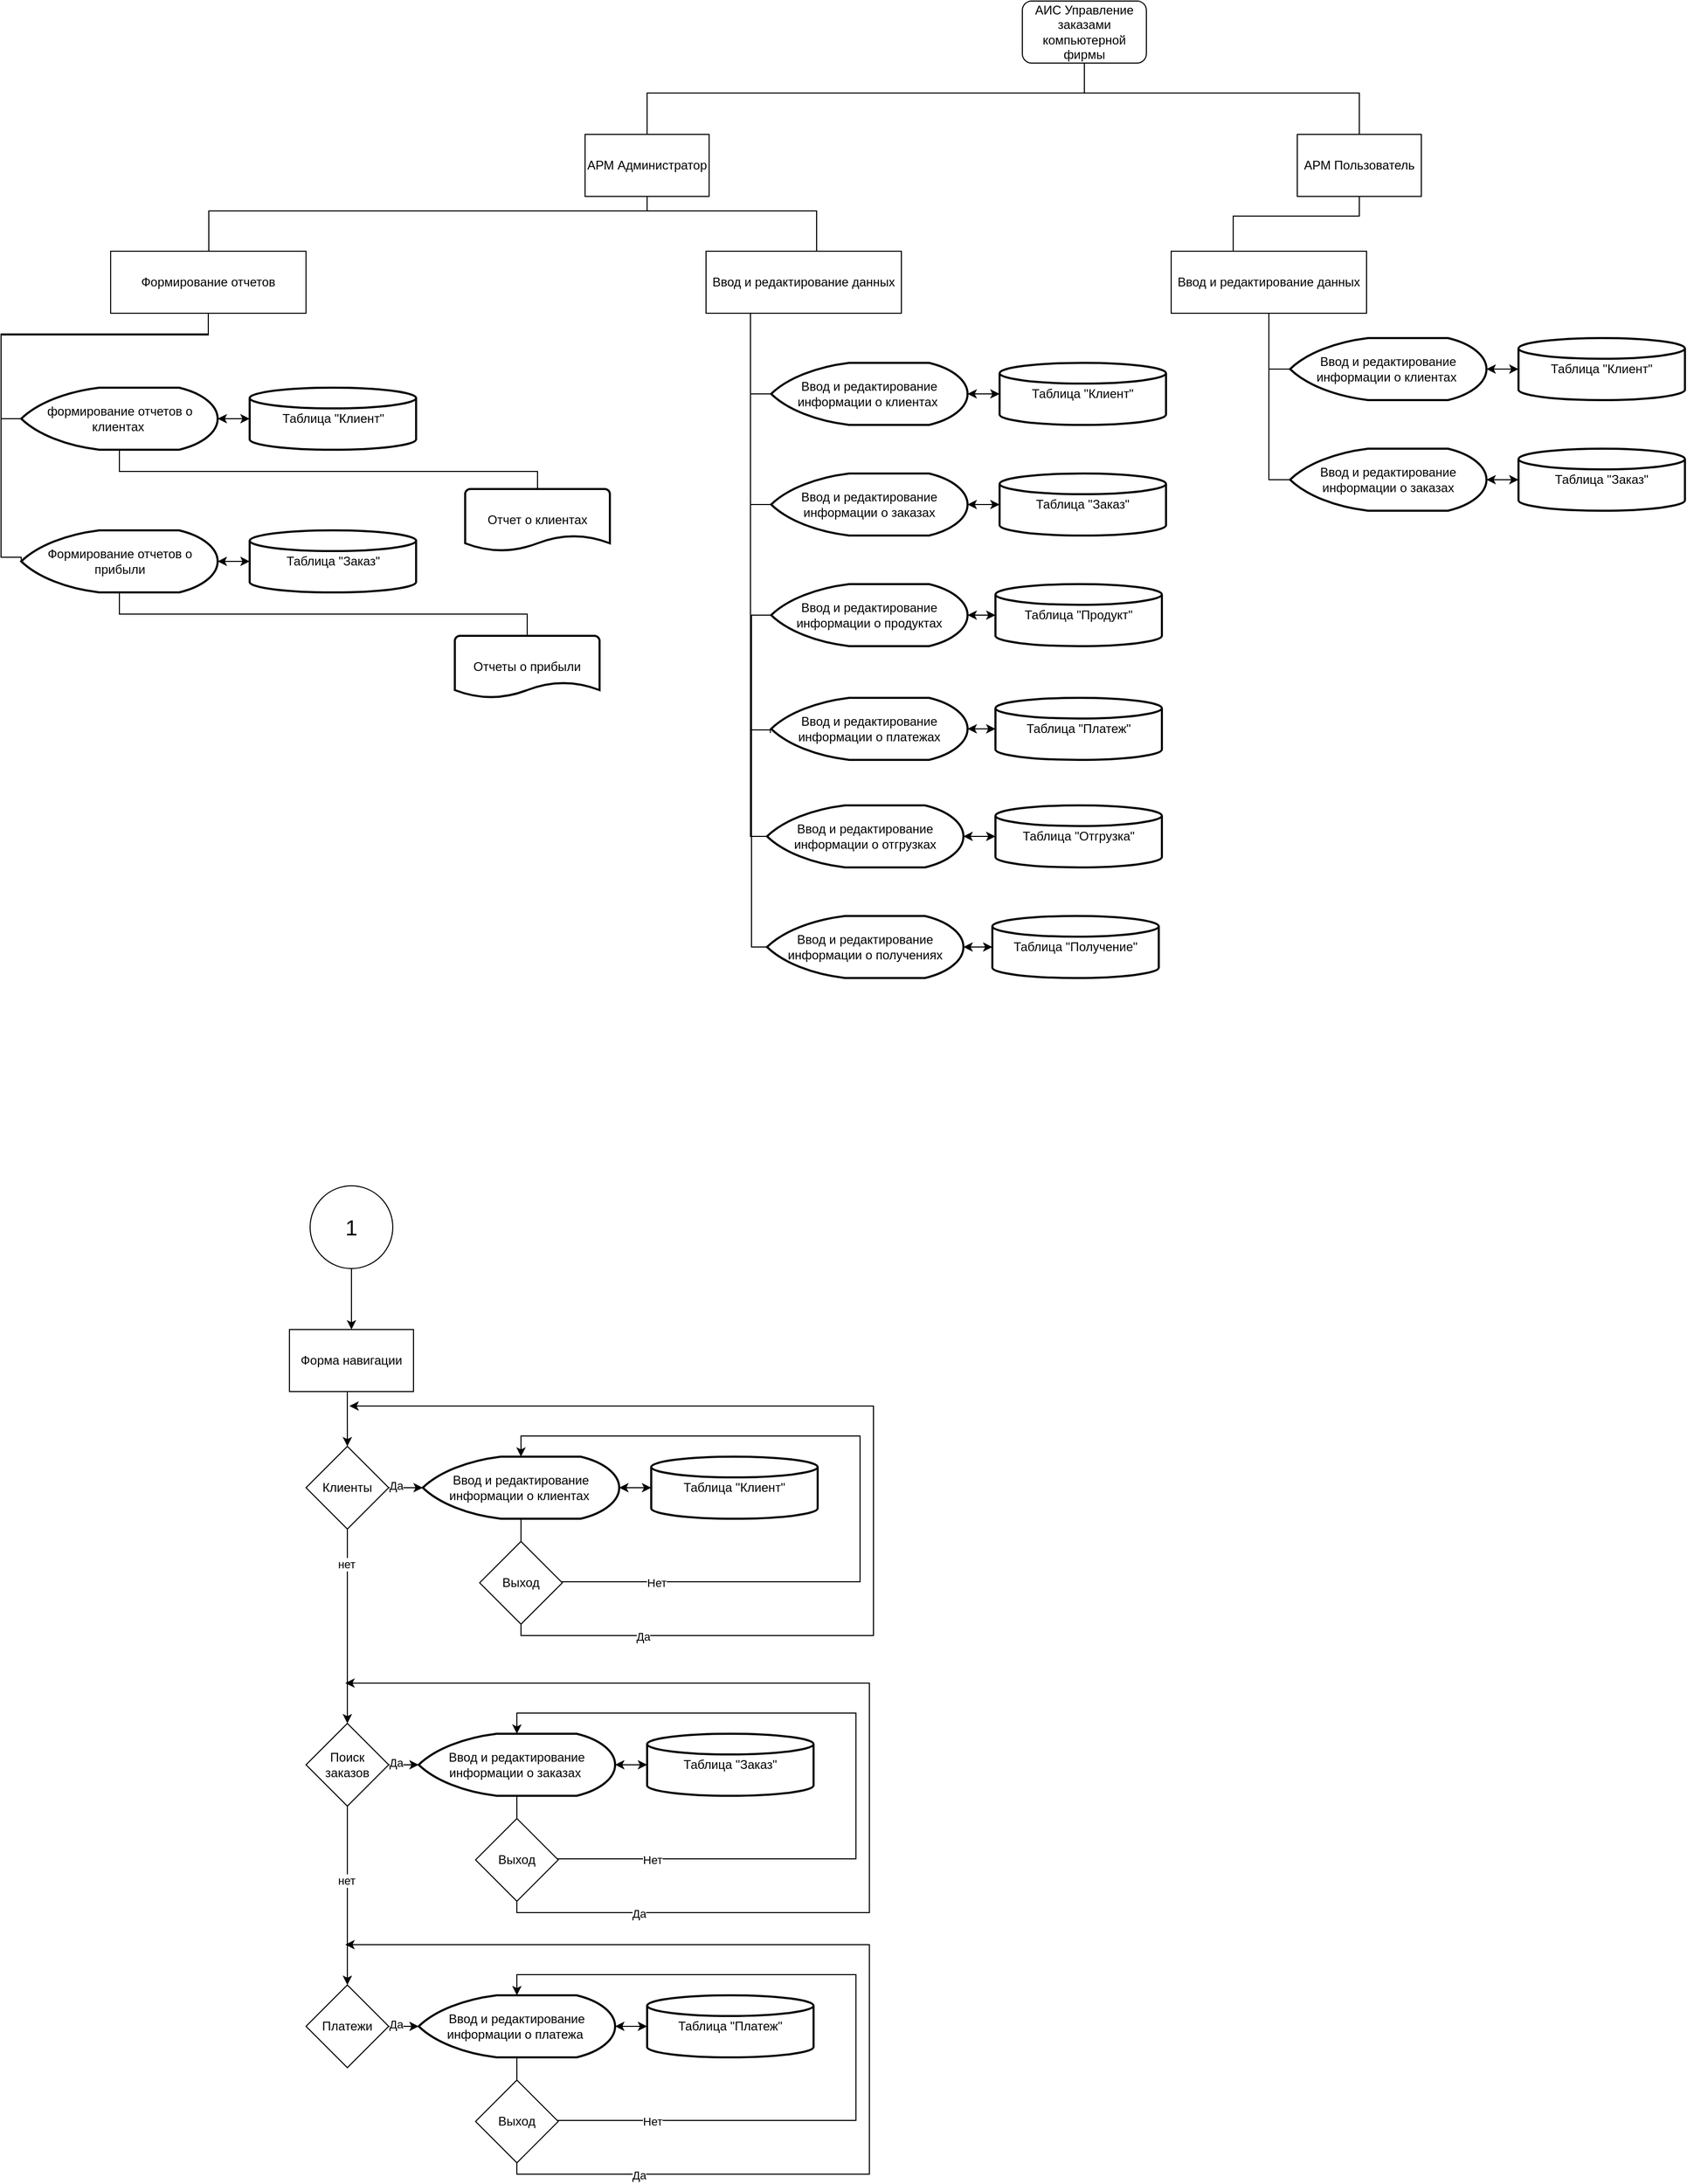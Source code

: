 <mxfile version="25.0.3">
  <diagram name="Страница — 1" id="2VV7nRrbU5BumtGfYEZi">
    <mxGraphModel dx="1402" dy="797" grid="0" gridSize="10" guides="1" tooltips="1" connect="1" arrows="1" fold="1" page="1" pageScale="1" pageWidth="3300" pageHeight="4681" math="0" shadow="0">
      <root>
        <mxCell id="0" />
        <mxCell id="1" parent="0" />
        <mxCell id="4lmNg3glU48gcTnBWeAq-5" style="edgeStyle=orthogonalEdgeStyle;rounded=0;orthogonalLoop=1;jettySize=auto;html=1;endArrow=none;endFill=0;" edge="1" parent="1" source="4lmNg3glU48gcTnBWeAq-1" target="4lmNg3glU48gcTnBWeAq-2">
          <mxGeometry relative="1" as="geometry">
            <Array as="points">
              <mxPoint x="1373" y="278" />
              <mxPoint x="950" y="278" />
            </Array>
          </mxGeometry>
        </mxCell>
        <mxCell id="4lmNg3glU48gcTnBWeAq-6" style="edgeStyle=orthogonalEdgeStyle;rounded=0;orthogonalLoop=1;jettySize=auto;html=1;endArrow=none;endFill=0;" edge="1" parent="1" source="4lmNg3glU48gcTnBWeAq-1" target="4lmNg3glU48gcTnBWeAq-3">
          <mxGeometry relative="1" as="geometry">
            <Array as="points">
              <mxPoint x="1373" y="278" />
              <mxPoint x="1639" y="278" />
            </Array>
          </mxGeometry>
        </mxCell>
        <mxCell id="4lmNg3glU48gcTnBWeAq-1" value="АИС Управление заказами компьютерной фирмы" style="rounded=1;whiteSpace=wrap;html=1;" vertex="1" parent="1">
          <mxGeometry x="1313" y="189" width="120" height="60" as="geometry" />
        </mxCell>
        <mxCell id="4lmNg3glU48gcTnBWeAq-13" style="edgeStyle=orthogonalEdgeStyle;rounded=0;orthogonalLoop=1;jettySize=auto;html=1;endArrow=none;endFill=0;" edge="1" parent="1" source="4lmNg3glU48gcTnBWeAq-2" target="4lmNg3glU48gcTnBWeAq-4">
          <mxGeometry relative="1" as="geometry">
            <Array as="points">
              <mxPoint x="950" y="392" />
              <mxPoint x="1114" y="392" />
            </Array>
          </mxGeometry>
        </mxCell>
        <mxCell id="4lmNg3glU48gcTnBWeAq-51" style="edgeStyle=orthogonalEdgeStyle;rounded=0;orthogonalLoop=1;jettySize=auto;html=1;endArrow=none;endFill=0;" edge="1" parent="1" source="4lmNg3glU48gcTnBWeAq-2" target="4lmNg3glU48gcTnBWeAq-20">
          <mxGeometry relative="1" as="geometry">
            <Array as="points">
              <mxPoint x="950" y="392" />
              <mxPoint x="526" y="392" />
            </Array>
          </mxGeometry>
        </mxCell>
        <mxCell id="4lmNg3glU48gcTnBWeAq-2" value="АРМ Администратор" style="rounded=0;whiteSpace=wrap;html=1;" vertex="1" parent="1">
          <mxGeometry x="890" y="318" width="120" height="60" as="geometry" />
        </mxCell>
        <mxCell id="4lmNg3glU48gcTnBWeAq-46" style="edgeStyle=orthogonalEdgeStyle;rounded=0;orthogonalLoop=1;jettySize=auto;html=1;endArrow=none;endFill=0;" edge="1" parent="1" source="4lmNg3glU48gcTnBWeAq-3" target="4lmNg3glU48gcTnBWeAq-45">
          <mxGeometry relative="1" as="geometry">
            <Array as="points">
              <mxPoint x="1639" y="397" />
              <mxPoint x="1517" y="397" />
            </Array>
          </mxGeometry>
        </mxCell>
        <mxCell id="4lmNg3glU48gcTnBWeAq-3" value="АРМ Пользователь" style="rounded=0;whiteSpace=wrap;html=1;" vertex="1" parent="1">
          <mxGeometry x="1579" y="318" width="120" height="60" as="geometry" />
        </mxCell>
        <mxCell id="4lmNg3glU48gcTnBWeAq-4" value="Ввод и редактирование данных" style="rounded=0;whiteSpace=wrap;html=1;" vertex="1" parent="1">
          <mxGeometry x="1007" y="431" width="189" height="60" as="geometry" />
        </mxCell>
        <mxCell id="4lmNg3glU48gcTnBWeAq-22" value="" style="edgeStyle=orthogonalEdgeStyle;rounded=0;orthogonalLoop=1;jettySize=auto;html=1;" edge="1" parent="1" source="4lmNg3glU48gcTnBWeAq-7" target="4lmNg3glU48gcTnBWeAq-21">
          <mxGeometry relative="1" as="geometry" />
        </mxCell>
        <mxCell id="4lmNg3glU48gcTnBWeAq-7" value="&lt;font&gt;Ввод и редактирование&lt;br&gt;информации о клиентах&amp;nbsp;&lt;/font&gt;" style="strokeWidth=2;html=1;shape=mxgraph.flowchart.display;whiteSpace=wrap;" vertex="1" parent="1">
          <mxGeometry x="1070" y="539" width="190" height="60" as="geometry" />
        </mxCell>
        <mxCell id="4lmNg3glU48gcTnBWeAq-26" style="edgeStyle=orthogonalEdgeStyle;rounded=0;orthogonalLoop=1;jettySize=auto;html=1;" edge="1" parent="1" source="4lmNg3glU48gcTnBWeAq-8" target="4lmNg3glU48gcTnBWeAq-24">
          <mxGeometry relative="1" as="geometry" />
        </mxCell>
        <mxCell id="4lmNg3glU48gcTnBWeAq-8" value="&lt;font&gt;Ввод и редактирование&lt;br&gt;информации о заказах&lt;/font&gt;" style="strokeWidth=2;html=1;shape=mxgraph.flowchart.display;whiteSpace=wrap;" vertex="1" parent="1">
          <mxGeometry x="1070" y="646" width="190" height="60" as="geometry" />
        </mxCell>
        <mxCell id="4lmNg3glU48gcTnBWeAq-9" value="&lt;font&gt;Ввод и редактирование&lt;br&gt;информации о продуктах&lt;/font&gt;" style="strokeWidth=2;html=1;shape=mxgraph.flowchart.display;whiteSpace=wrap;" vertex="1" parent="1">
          <mxGeometry x="1070" y="753" width="190" height="60" as="geometry" />
        </mxCell>
        <mxCell id="4lmNg3glU48gcTnBWeAq-32" style="edgeStyle=orthogonalEdgeStyle;rounded=0;orthogonalLoop=1;jettySize=auto;html=1;" edge="1" parent="1" source="4lmNg3glU48gcTnBWeAq-10" target="4lmNg3glU48gcTnBWeAq-30">
          <mxGeometry relative="1" as="geometry" />
        </mxCell>
        <mxCell id="4lmNg3glU48gcTnBWeAq-10" value="&lt;font&gt;Ввод и редактирование&lt;br&gt;информации о платежах&lt;/font&gt;" style="strokeWidth=2;html=1;shape=mxgraph.flowchart.display;whiteSpace=wrap;" vertex="1" parent="1">
          <mxGeometry x="1070" y="863" width="190" height="60" as="geometry" />
        </mxCell>
        <mxCell id="4lmNg3glU48gcTnBWeAq-34" style="edgeStyle=orthogonalEdgeStyle;rounded=0;orthogonalLoop=1;jettySize=auto;html=1;" edge="1" parent="1" source="4lmNg3glU48gcTnBWeAq-11" target="4lmNg3glU48gcTnBWeAq-33">
          <mxGeometry relative="1" as="geometry" />
        </mxCell>
        <mxCell id="4lmNg3glU48gcTnBWeAq-11" value="&lt;font&gt;Ввод и редактирование&lt;br&gt;информации о отгрузках&lt;/font&gt;" style="strokeWidth=2;html=1;shape=mxgraph.flowchart.display;whiteSpace=wrap;" vertex="1" parent="1">
          <mxGeometry x="1066" y="967" width="190" height="60" as="geometry" />
        </mxCell>
        <mxCell id="4lmNg3glU48gcTnBWeAq-37" style="edgeStyle=orthogonalEdgeStyle;rounded=0;orthogonalLoop=1;jettySize=auto;html=1;" edge="1" parent="1" source="4lmNg3glU48gcTnBWeAq-12" target="4lmNg3glU48gcTnBWeAq-36">
          <mxGeometry relative="1" as="geometry" />
        </mxCell>
        <mxCell id="4lmNg3glU48gcTnBWeAq-12" value="&lt;font&gt;Ввод и редактирование&lt;br&gt;информации о получениях&lt;/font&gt;" style="strokeWidth=2;html=1;shape=mxgraph.flowchart.display;whiteSpace=wrap;" vertex="1" parent="1">
          <mxGeometry x="1066" y="1074" width="190" height="60" as="geometry" />
        </mxCell>
        <mxCell id="4lmNg3glU48gcTnBWeAq-14" style="edgeStyle=orthogonalEdgeStyle;rounded=0;orthogonalLoop=1;jettySize=auto;html=1;entryX=0;entryY=0.5;entryDx=0;entryDy=0;entryPerimeter=0;endArrow=none;endFill=0;" edge="1" parent="1" source="4lmNg3glU48gcTnBWeAq-4" target="4lmNg3glU48gcTnBWeAq-7">
          <mxGeometry relative="1" as="geometry">
            <Array as="points">
              <mxPoint x="1050" y="569" />
            </Array>
          </mxGeometry>
        </mxCell>
        <mxCell id="4lmNg3glU48gcTnBWeAq-15" style="edgeStyle=orthogonalEdgeStyle;rounded=0;orthogonalLoop=1;jettySize=auto;html=1;entryX=0;entryY=0.5;entryDx=0;entryDy=0;entryPerimeter=0;endArrow=none;endFill=0;" edge="1" parent="1" source="4lmNg3glU48gcTnBWeAq-4" target="4lmNg3glU48gcTnBWeAq-8">
          <mxGeometry relative="1" as="geometry">
            <Array as="points">
              <mxPoint x="1050" y="676" />
            </Array>
          </mxGeometry>
        </mxCell>
        <mxCell id="4lmNg3glU48gcTnBWeAq-16" style="edgeStyle=orthogonalEdgeStyle;rounded=0;orthogonalLoop=1;jettySize=auto;html=1;entryX=0;entryY=0.5;entryDx=0;entryDy=0;entryPerimeter=0;endArrow=none;endFill=0;" edge="1" parent="1" source="4lmNg3glU48gcTnBWeAq-4" target="4lmNg3glU48gcTnBWeAq-9">
          <mxGeometry relative="1" as="geometry">
            <Array as="points">
              <mxPoint x="1050" y="783" />
            </Array>
          </mxGeometry>
        </mxCell>
        <mxCell id="4lmNg3glU48gcTnBWeAq-17" style="edgeStyle=orthogonalEdgeStyle;rounded=0;orthogonalLoop=1;jettySize=auto;html=1;entryX=-0.004;entryY=0.567;entryDx=0;entryDy=0;entryPerimeter=0;endArrow=none;endFill=0;" edge="1" parent="1" source="4lmNg3glU48gcTnBWeAq-4" target="4lmNg3glU48gcTnBWeAq-10">
          <mxGeometry relative="1" as="geometry">
            <Array as="points">
              <mxPoint x="1050" y="894" />
            </Array>
          </mxGeometry>
        </mxCell>
        <mxCell id="4lmNg3glU48gcTnBWeAq-18" style="edgeStyle=orthogonalEdgeStyle;rounded=0;orthogonalLoop=1;jettySize=auto;html=1;entryX=0;entryY=0.5;entryDx=0;entryDy=0;entryPerimeter=0;endArrow=none;endFill=0;" edge="1" parent="1" source="4lmNg3glU48gcTnBWeAq-4" target="4lmNg3glU48gcTnBWeAq-11">
          <mxGeometry relative="1" as="geometry">
            <Array as="points">
              <mxPoint x="1050" y="997" />
            </Array>
          </mxGeometry>
        </mxCell>
        <mxCell id="4lmNg3glU48gcTnBWeAq-19" style="edgeStyle=orthogonalEdgeStyle;rounded=0;orthogonalLoop=1;jettySize=auto;html=1;entryX=0;entryY=0.5;entryDx=0;entryDy=0;entryPerimeter=0;endArrow=none;endFill=0;" edge="1" parent="1" source="4lmNg3glU48gcTnBWeAq-4" target="4lmNg3glU48gcTnBWeAq-12">
          <mxGeometry relative="1" as="geometry">
            <Array as="points">
              <mxPoint x="1050" y="783" />
              <mxPoint x="1051" y="783" />
              <mxPoint x="1051" y="1104" />
            </Array>
          </mxGeometry>
        </mxCell>
        <mxCell id="4lmNg3glU48gcTnBWeAq-20" value="Формирование отчетов" style="rounded=0;whiteSpace=wrap;html=1;" vertex="1" parent="1">
          <mxGeometry x="431.04" y="431" width="189" height="60" as="geometry" />
        </mxCell>
        <mxCell id="4lmNg3glU48gcTnBWeAq-23" style="edgeStyle=orthogonalEdgeStyle;rounded=0;orthogonalLoop=1;jettySize=auto;html=1;" edge="1" parent="1" source="4lmNg3glU48gcTnBWeAq-21" target="4lmNg3glU48gcTnBWeAq-7">
          <mxGeometry relative="1" as="geometry" />
        </mxCell>
        <mxCell id="4lmNg3glU48gcTnBWeAq-21" value="Таблица &quot;Клиент&quot;" style="strokeWidth=2;html=1;shape=mxgraph.flowchart.database;whiteSpace=wrap;" vertex="1" parent="1">
          <mxGeometry x="1291" y="539" width="161" height="60" as="geometry" />
        </mxCell>
        <mxCell id="4lmNg3glU48gcTnBWeAq-24" value="Таблица &quot;Заказ&quot;" style="strokeWidth=2;html=1;shape=mxgraph.flowchart.database;whiteSpace=wrap;" vertex="1" parent="1">
          <mxGeometry x="1291" y="646" width="161" height="60" as="geometry" />
        </mxCell>
        <mxCell id="4lmNg3glU48gcTnBWeAq-25" style="edgeStyle=orthogonalEdgeStyle;rounded=0;orthogonalLoop=1;jettySize=auto;html=1;entryX=1;entryY=0.5;entryDx=0;entryDy=0;entryPerimeter=0;" edge="1" parent="1" source="4lmNg3glU48gcTnBWeAq-24" target="4lmNg3glU48gcTnBWeAq-8">
          <mxGeometry relative="1" as="geometry" />
        </mxCell>
        <mxCell id="4lmNg3glU48gcTnBWeAq-27" value="Таблица &quot;Продукт&quot;" style="strokeWidth=2;html=1;shape=mxgraph.flowchart.database;whiteSpace=wrap;" vertex="1" parent="1">
          <mxGeometry x="1287" y="753" width="161" height="60" as="geometry" />
        </mxCell>
        <mxCell id="4lmNg3glU48gcTnBWeAq-28" style="edgeStyle=orthogonalEdgeStyle;rounded=0;orthogonalLoop=1;jettySize=auto;html=1;entryX=0;entryY=0.5;entryDx=0;entryDy=0;entryPerimeter=0;" edge="1" parent="1" source="4lmNg3glU48gcTnBWeAq-9" target="4lmNg3glU48gcTnBWeAq-27">
          <mxGeometry relative="1" as="geometry" />
        </mxCell>
        <mxCell id="4lmNg3glU48gcTnBWeAq-29" style="edgeStyle=orthogonalEdgeStyle;rounded=0;orthogonalLoop=1;jettySize=auto;html=1;entryX=1;entryY=0.5;entryDx=0;entryDy=0;entryPerimeter=0;" edge="1" parent="1" source="4lmNg3glU48gcTnBWeAq-27" target="4lmNg3glU48gcTnBWeAq-9">
          <mxGeometry relative="1" as="geometry" />
        </mxCell>
        <mxCell id="4lmNg3glU48gcTnBWeAq-30" value="Таблица &quot;Платеж&quot;" style="strokeWidth=2;html=1;shape=mxgraph.flowchart.database;whiteSpace=wrap;" vertex="1" parent="1">
          <mxGeometry x="1287" y="863" width="161" height="60" as="geometry" />
        </mxCell>
        <mxCell id="4lmNg3glU48gcTnBWeAq-31" style="edgeStyle=orthogonalEdgeStyle;rounded=0;orthogonalLoop=1;jettySize=auto;html=1;entryX=1;entryY=0.5;entryDx=0;entryDy=0;entryPerimeter=0;" edge="1" parent="1" source="4lmNg3glU48gcTnBWeAq-30" target="4lmNg3glU48gcTnBWeAq-10">
          <mxGeometry relative="1" as="geometry" />
        </mxCell>
        <mxCell id="4lmNg3glU48gcTnBWeAq-35" style="edgeStyle=orthogonalEdgeStyle;rounded=0;orthogonalLoop=1;jettySize=auto;html=1;" edge="1" parent="1" source="4lmNg3glU48gcTnBWeAq-33" target="4lmNg3glU48gcTnBWeAq-11">
          <mxGeometry relative="1" as="geometry" />
        </mxCell>
        <mxCell id="4lmNg3glU48gcTnBWeAq-33" value="Таблица &quot;Отгрузка&quot;" style="strokeWidth=2;html=1;shape=mxgraph.flowchart.database;whiteSpace=wrap;" vertex="1" parent="1">
          <mxGeometry x="1287" y="967" width="161" height="60" as="geometry" />
        </mxCell>
        <mxCell id="4lmNg3glU48gcTnBWeAq-38" style="edgeStyle=orthogonalEdgeStyle;rounded=0;orthogonalLoop=1;jettySize=auto;html=1;" edge="1" parent="1" source="4lmNg3glU48gcTnBWeAq-36" target="4lmNg3glU48gcTnBWeAq-12">
          <mxGeometry relative="1" as="geometry" />
        </mxCell>
        <mxCell id="4lmNg3glU48gcTnBWeAq-36" value="Таблица &quot;Получение&quot;" style="strokeWidth=2;html=1;shape=mxgraph.flowchart.database;whiteSpace=wrap;" vertex="1" parent="1">
          <mxGeometry x="1284" y="1074" width="161" height="60" as="geometry" />
        </mxCell>
        <mxCell id="4lmNg3glU48gcTnBWeAq-39" value="&lt;font&gt;Ввод и редактирование&lt;br&gt;информации о клиентах&amp;nbsp;&lt;/font&gt;" style="strokeWidth=2;html=1;shape=mxgraph.flowchart.display;whiteSpace=wrap;" vertex="1" parent="1">
          <mxGeometry x="1572" y="515" width="190" height="60" as="geometry" />
        </mxCell>
        <mxCell id="4lmNg3glU48gcTnBWeAq-40" value="&lt;font&gt;Ввод и редактирование&lt;br&gt;информации о заказах&lt;/font&gt;" style="strokeWidth=2;html=1;shape=mxgraph.flowchart.display;whiteSpace=wrap;" vertex="1" parent="1">
          <mxGeometry x="1572" y="622" width="190" height="60" as="geometry" />
        </mxCell>
        <mxCell id="4lmNg3glU48gcTnBWeAq-41" style="edgeStyle=orthogonalEdgeStyle;rounded=0;orthogonalLoop=1;jettySize=auto;html=1;" edge="1" parent="1" source="4lmNg3glU48gcTnBWeAq-42" target="4lmNg3glU48gcTnBWeAq-39">
          <mxGeometry relative="1" as="geometry" />
        </mxCell>
        <mxCell id="4lmNg3glU48gcTnBWeAq-42" value="Таблица &quot;Клиент&quot;" style="strokeWidth=2;html=1;shape=mxgraph.flowchart.database;whiteSpace=wrap;" vertex="1" parent="1">
          <mxGeometry x="1793" y="515" width="161" height="60" as="geometry" />
        </mxCell>
        <mxCell id="4lmNg3glU48gcTnBWeAq-43" value="Таблица &quot;Заказ&quot;" style="strokeWidth=2;html=1;shape=mxgraph.flowchart.database;whiteSpace=wrap;" vertex="1" parent="1">
          <mxGeometry x="1793" y="622" width="161" height="60" as="geometry" />
        </mxCell>
        <mxCell id="4lmNg3glU48gcTnBWeAq-44" style="edgeStyle=orthogonalEdgeStyle;rounded=0;orthogonalLoop=1;jettySize=auto;html=1;entryX=1;entryY=0.5;entryDx=0;entryDy=0;entryPerimeter=0;" edge="1" parent="1" source="4lmNg3glU48gcTnBWeAq-43" target="4lmNg3glU48gcTnBWeAq-40">
          <mxGeometry relative="1" as="geometry" />
        </mxCell>
        <mxCell id="4lmNg3glU48gcTnBWeAq-45" value="Ввод и редактирование данных" style="rounded=0;whiteSpace=wrap;html=1;" vertex="1" parent="1">
          <mxGeometry x="1457" y="431" width="189" height="60" as="geometry" />
        </mxCell>
        <mxCell id="4lmNg3glU48gcTnBWeAq-47" style="edgeStyle=orthogonalEdgeStyle;rounded=0;orthogonalLoop=1;jettySize=auto;html=1;entryX=0;entryY=0.5;entryDx=0;entryDy=0;entryPerimeter=0;" edge="1" parent="1" source="4lmNg3glU48gcTnBWeAq-40" target="4lmNg3glU48gcTnBWeAq-43">
          <mxGeometry relative="1" as="geometry" />
        </mxCell>
        <mxCell id="4lmNg3glU48gcTnBWeAq-48" style="edgeStyle=orthogonalEdgeStyle;rounded=0;orthogonalLoop=1;jettySize=auto;html=1;entryX=0;entryY=0.5;entryDx=0;entryDy=0;entryPerimeter=0;" edge="1" parent="1" source="4lmNg3glU48gcTnBWeAq-39" target="4lmNg3glU48gcTnBWeAq-42">
          <mxGeometry relative="1" as="geometry" />
        </mxCell>
        <mxCell id="4lmNg3glU48gcTnBWeAq-49" style="edgeStyle=orthogonalEdgeStyle;rounded=0;orthogonalLoop=1;jettySize=auto;html=1;entryX=0;entryY=0.5;entryDx=0;entryDy=0;entryPerimeter=0;endArrow=none;endFill=0;" edge="1" parent="1" source="4lmNg3glU48gcTnBWeAq-45" target="4lmNg3glU48gcTnBWeAq-39">
          <mxGeometry relative="1" as="geometry" />
        </mxCell>
        <mxCell id="4lmNg3glU48gcTnBWeAq-50" style="edgeStyle=orthogonalEdgeStyle;rounded=0;orthogonalLoop=1;jettySize=auto;html=1;entryX=0;entryY=0.5;entryDx=0;entryDy=0;entryPerimeter=0;endArrow=none;endFill=0;" edge="1" parent="1" source="4lmNg3glU48gcTnBWeAq-45" target="4lmNg3glU48gcTnBWeAq-40">
          <mxGeometry relative="1" as="geometry" />
        </mxCell>
        <mxCell id="4lmNg3glU48gcTnBWeAq-65" style="edgeStyle=orthogonalEdgeStyle;rounded=0;orthogonalLoop=1;jettySize=auto;html=1;endArrow=none;endFill=0;" edge="1" parent="1" source="4lmNg3glU48gcTnBWeAq-52" target="4lmNg3glU48gcTnBWeAq-63">
          <mxGeometry relative="1" as="geometry">
            <Array as="points">
              <mxPoint x="440" y="644" />
              <mxPoint x="844" y="644" />
            </Array>
          </mxGeometry>
        </mxCell>
        <mxCell id="4lmNg3glU48gcTnBWeAq-52" value="&lt;font&gt;формирование отчетов о клиентах&amp;nbsp;&lt;/font&gt;" style="strokeWidth=2;html=1;shape=mxgraph.flowchart.display;whiteSpace=wrap;" vertex="1" parent="1">
          <mxGeometry x="344.54" y="563" width="190" height="60" as="geometry" />
        </mxCell>
        <mxCell id="4lmNg3glU48gcTnBWeAq-66" style="edgeStyle=orthogonalEdgeStyle;rounded=0;orthogonalLoop=1;jettySize=auto;html=1;endArrow=none;endFill=0;" edge="1" parent="1" source="4lmNg3glU48gcTnBWeAq-53" target="4lmNg3glU48gcTnBWeAq-64">
          <mxGeometry relative="1" as="geometry">
            <Array as="points">
              <mxPoint x="440" y="782" />
            </Array>
          </mxGeometry>
        </mxCell>
        <mxCell id="4lmNg3glU48gcTnBWeAq-53" value="Формирование отчетов о прибыли" style="strokeWidth=2;html=1;shape=mxgraph.flowchart.display;whiteSpace=wrap;" vertex="1" parent="1">
          <mxGeometry x="344.54" y="701" width="190" height="60" as="geometry" />
        </mxCell>
        <mxCell id="4lmNg3glU48gcTnBWeAq-54" style="edgeStyle=orthogonalEdgeStyle;rounded=0;orthogonalLoop=1;jettySize=auto;html=1;" edge="1" parent="1" source="4lmNg3glU48gcTnBWeAq-55" target="4lmNg3glU48gcTnBWeAq-52">
          <mxGeometry relative="1" as="geometry" />
        </mxCell>
        <mxCell id="4lmNg3glU48gcTnBWeAq-55" value="Таблица &quot;Клиент&quot;" style="strokeWidth=2;html=1;shape=mxgraph.flowchart.database;whiteSpace=wrap;" vertex="1" parent="1">
          <mxGeometry x="565.54" y="563" width="161" height="60" as="geometry" />
        </mxCell>
        <mxCell id="4lmNg3glU48gcTnBWeAq-56" value="Таблица &quot;Заказ&quot;" style="strokeWidth=2;html=1;shape=mxgraph.flowchart.database;whiteSpace=wrap;" vertex="1" parent="1">
          <mxGeometry x="565.54" y="701" width="161" height="60" as="geometry" />
        </mxCell>
        <mxCell id="4lmNg3glU48gcTnBWeAq-57" style="edgeStyle=orthogonalEdgeStyle;rounded=0;orthogonalLoop=1;jettySize=auto;html=1;entryX=1;entryY=0.5;entryDx=0;entryDy=0;entryPerimeter=0;" edge="1" parent="1" source="4lmNg3glU48gcTnBWeAq-56" target="4lmNg3glU48gcTnBWeAq-53">
          <mxGeometry relative="1" as="geometry" />
        </mxCell>
        <mxCell id="4lmNg3glU48gcTnBWeAq-58" style="edgeStyle=orthogonalEdgeStyle;rounded=0;orthogonalLoop=1;jettySize=auto;html=1;entryX=0;entryY=0.5;entryDx=0;entryDy=0;entryPerimeter=0;" edge="1" parent="1" source="4lmNg3glU48gcTnBWeAq-53" target="4lmNg3glU48gcTnBWeAq-56">
          <mxGeometry relative="1" as="geometry" />
        </mxCell>
        <mxCell id="4lmNg3glU48gcTnBWeAq-59" style="edgeStyle=orthogonalEdgeStyle;rounded=0;orthogonalLoop=1;jettySize=auto;html=1;entryX=0;entryY=0.5;entryDx=0;entryDy=0;entryPerimeter=0;" edge="1" parent="1" source="4lmNg3glU48gcTnBWeAq-52" target="4lmNg3glU48gcTnBWeAq-55">
          <mxGeometry relative="1" as="geometry" />
        </mxCell>
        <mxCell id="4lmNg3glU48gcTnBWeAq-60" style="edgeStyle=orthogonalEdgeStyle;rounded=0;orthogonalLoop=1;jettySize=auto;html=1;entryX=0;entryY=0.5;entryDx=0;entryDy=0;entryPerimeter=0;endArrow=none;endFill=0;" edge="1" parent="1" target="4lmNg3glU48gcTnBWeAq-53" source="4lmNg3glU48gcTnBWeAq-20">
          <mxGeometry relative="1" as="geometry">
            <mxPoint x="324.54" y="539" as="sourcePoint" />
            <Array as="points">
              <mxPoint x="526" y="512" />
              <mxPoint x="325" y="512" />
              <mxPoint x="325" y="727" />
              <mxPoint x="344" y="727" />
            </Array>
          </mxGeometry>
        </mxCell>
        <mxCell id="4lmNg3glU48gcTnBWeAq-61" style="edgeStyle=orthogonalEdgeStyle;rounded=0;orthogonalLoop=1;jettySize=auto;html=1;entryX=0;entryY=0.5;entryDx=0;entryDy=0;entryPerimeter=0;endArrow=none;endFill=0;" edge="1" parent="1" source="4lmNg3glU48gcTnBWeAq-20" target="4lmNg3glU48gcTnBWeAq-52">
          <mxGeometry relative="1" as="geometry">
            <Array as="points">
              <mxPoint x="526.04" y="511" />
              <mxPoint x="325.04" y="511" />
              <mxPoint x="325.04" y="593" />
            </Array>
          </mxGeometry>
        </mxCell>
        <mxCell id="4lmNg3glU48gcTnBWeAq-63" value="Отчет о клиентах" style="strokeWidth=2;html=1;shape=mxgraph.flowchart.document2;whiteSpace=wrap;size=0.25;" vertex="1" parent="1">
          <mxGeometry x="774" y="661" width="140" height="60" as="geometry" />
        </mxCell>
        <mxCell id="4lmNg3glU48gcTnBWeAq-64" value="Отчеты о прибыли" style="strokeWidth=2;html=1;shape=mxgraph.flowchart.document2;whiteSpace=wrap;size=0.25;" vertex="1" parent="1">
          <mxGeometry x="764" y="803" width="140" height="60" as="geometry" />
        </mxCell>
        <mxCell id="4lmNg3glU48gcTnBWeAq-69" style="edgeStyle=orthogonalEdgeStyle;rounded=0;orthogonalLoop=1;jettySize=auto;html=1;" edge="1" parent="1" source="4lmNg3glU48gcTnBWeAq-67" target="4lmNg3glU48gcTnBWeAq-68">
          <mxGeometry relative="1" as="geometry" />
        </mxCell>
        <mxCell id="4lmNg3glU48gcTnBWeAq-67" value="&lt;font style=&quot;font-size: 21px;&quot;&gt;1&lt;/font&gt;" style="ellipse;whiteSpace=wrap;html=1;aspect=fixed;" vertex="1" parent="1">
          <mxGeometry x="624" y="1335" width="80" height="80" as="geometry" />
        </mxCell>
        <mxCell id="4lmNg3glU48gcTnBWeAq-100" style="edgeStyle=orthogonalEdgeStyle;rounded=0;orthogonalLoop=1;jettySize=auto;html=1;entryX=0.5;entryY=0;entryDx=0;entryDy=0;" edge="1" parent="1" source="4lmNg3glU48gcTnBWeAq-68" target="4lmNg3glU48gcTnBWeAq-98">
          <mxGeometry relative="1" as="geometry">
            <Array as="points">
              <mxPoint x="660" y="1548" />
              <mxPoint x="660" y="1548" />
            </Array>
          </mxGeometry>
        </mxCell>
        <mxCell id="4lmNg3glU48gcTnBWeAq-68" value="Форма навигации" style="rounded=0;whiteSpace=wrap;html=1;" vertex="1" parent="1">
          <mxGeometry x="604" y="1474" width="120" height="60" as="geometry" />
        </mxCell>
        <mxCell id="4lmNg3glU48gcTnBWeAq-70" value="" style="edgeStyle=orthogonalEdgeStyle;rounded=0;orthogonalLoop=1;jettySize=auto;html=1;" edge="1" parent="1" source="4lmNg3glU48gcTnBWeAq-71" target="4lmNg3glU48gcTnBWeAq-82">
          <mxGeometry relative="1" as="geometry" />
        </mxCell>
        <mxCell id="4lmNg3glU48gcTnBWeAq-96" style="edgeStyle=orthogonalEdgeStyle;rounded=0;orthogonalLoop=1;jettySize=auto;html=1;entryX=0.5;entryY=0;entryDx=0;entryDy=0;endArrow=none;endFill=0;" edge="1" parent="1" source="4lmNg3glU48gcTnBWeAq-71" target="4lmNg3glU48gcTnBWeAq-94">
          <mxGeometry relative="1" as="geometry" />
        </mxCell>
        <mxCell id="4lmNg3glU48gcTnBWeAq-71" value="&lt;font&gt;Ввод и редактирование&lt;br&gt;информации о клиентах&amp;nbsp;&lt;/font&gt;" style="strokeWidth=2;html=1;shape=mxgraph.flowchart.display;whiteSpace=wrap;" vertex="1" parent="1">
          <mxGeometry x="733" y="1597" width="190" height="60" as="geometry" />
        </mxCell>
        <mxCell id="4lmNg3glU48gcTnBWeAq-81" style="edgeStyle=orthogonalEdgeStyle;rounded=0;orthogonalLoop=1;jettySize=auto;html=1;" edge="1" parent="1" source="4lmNg3glU48gcTnBWeAq-82" target="4lmNg3glU48gcTnBWeAq-71">
          <mxGeometry relative="1" as="geometry" />
        </mxCell>
        <mxCell id="4lmNg3glU48gcTnBWeAq-82" value="Таблица &quot;Клиент&quot;" style="strokeWidth=2;html=1;shape=mxgraph.flowchart.database;whiteSpace=wrap;" vertex="1" parent="1">
          <mxGeometry x="954" y="1597" width="161" height="60" as="geometry" />
        </mxCell>
        <mxCell id="4lmNg3glU48gcTnBWeAq-105" style="edgeStyle=orthogonalEdgeStyle;rounded=0;orthogonalLoop=1;jettySize=auto;html=1;" edge="1" parent="1" source="4lmNg3glU48gcTnBWeAq-94">
          <mxGeometry relative="1" as="geometry">
            <mxPoint x="662" y="1548" as="targetPoint" />
            <Array as="points">
              <mxPoint x="828" y="1770" />
              <mxPoint x="1169" y="1770" />
              <mxPoint x="1169" y="1548" />
            </Array>
          </mxGeometry>
        </mxCell>
        <mxCell id="4lmNg3glU48gcTnBWeAq-108" value="Да" style="edgeLabel;html=1;align=center;verticalAlign=middle;resizable=0;points=[];" vertex="1" connectable="0" parent="4lmNg3glU48gcTnBWeAq-105">
          <mxGeometry x="-0.761" y="-1" relative="1" as="geometry">
            <mxPoint as="offset" />
          </mxGeometry>
        </mxCell>
        <mxCell id="4lmNg3glU48gcTnBWeAq-94" value="Выход" style="rhombus;whiteSpace=wrap;html=1;" vertex="1" parent="1">
          <mxGeometry x="788" y="1679" width="80" height="80" as="geometry" />
        </mxCell>
        <mxCell id="4lmNg3glU48gcTnBWeAq-97" style="edgeStyle=orthogonalEdgeStyle;rounded=0;orthogonalLoop=1;jettySize=auto;html=1;entryX=0.5;entryY=0;entryDx=0;entryDy=0;entryPerimeter=0;" edge="1" parent="1" source="4lmNg3glU48gcTnBWeAq-94" target="4lmNg3glU48gcTnBWeAq-71">
          <mxGeometry relative="1" as="geometry">
            <Array as="points">
              <mxPoint x="1156" y="1718" />
              <mxPoint x="1156" y="1577" />
              <mxPoint x="828" y="1577" />
            </Array>
          </mxGeometry>
        </mxCell>
        <mxCell id="4lmNg3glU48gcTnBWeAq-107" value="Нет" style="edgeLabel;html=1;align=center;verticalAlign=middle;resizable=0;points=[];" vertex="1" connectable="0" parent="4lmNg3glU48gcTnBWeAq-97">
          <mxGeometry x="-0.764" y="-1" relative="1" as="geometry">
            <mxPoint as="offset" />
          </mxGeometry>
        </mxCell>
        <mxCell id="4lmNg3glU48gcTnBWeAq-98" value="Клиенты" style="rhombus;whiteSpace=wrap;html=1;" vertex="1" parent="1">
          <mxGeometry x="620.04" y="1587" width="80" height="80" as="geometry" />
        </mxCell>
        <mxCell id="4lmNg3glU48gcTnBWeAq-101" style="edgeStyle=orthogonalEdgeStyle;rounded=0;orthogonalLoop=1;jettySize=auto;html=1;entryX=0;entryY=0.5;entryDx=0;entryDy=0;entryPerimeter=0;" edge="1" parent="1" source="4lmNg3glU48gcTnBWeAq-98" target="4lmNg3glU48gcTnBWeAq-71">
          <mxGeometry relative="1" as="geometry" />
        </mxCell>
        <mxCell id="4lmNg3glU48gcTnBWeAq-102" value="Да" style="edgeLabel;html=1;align=center;verticalAlign=middle;resizable=0;points=[];" vertex="1" connectable="0" parent="4lmNg3glU48gcTnBWeAq-101">
          <mxGeometry x="-0.724" y="2" relative="1" as="geometry">
            <mxPoint as="offset" />
          </mxGeometry>
        </mxCell>
        <mxCell id="4lmNg3glU48gcTnBWeAq-109" style="edgeStyle=orthogonalEdgeStyle;rounded=0;orthogonalLoop=1;jettySize=auto;html=1;entryX=0.5;entryY=0;entryDx=0;entryDy=0;exitX=0.5;exitY=1;exitDx=0;exitDy=0;" edge="1" parent="1" target="4lmNg3glU48gcTnBWeAq-120" source="4lmNg3glU48gcTnBWeAq-98">
          <mxGeometry relative="1" as="geometry">
            <mxPoint x="660.04" y="1802" as="sourcePoint" />
          </mxGeometry>
        </mxCell>
        <mxCell id="4lmNg3glU48gcTnBWeAq-137" value="нет" style="edgeLabel;html=1;align=center;verticalAlign=middle;resizable=0;points=[];" vertex="1" connectable="0" parent="4lmNg3glU48gcTnBWeAq-109">
          <mxGeometry x="-0.639" y="-1" relative="1" as="geometry">
            <mxPoint as="offset" />
          </mxGeometry>
        </mxCell>
        <mxCell id="4lmNg3glU48gcTnBWeAq-110" value="" style="edgeStyle=orthogonalEdgeStyle;rounded=0;orthogonalLoop=1;jettySize=auto;html=1;" edge="1" parent="1" source="4lmNg3glU48gcTnBWeAq-112" target="4lmNg3glU48gcTnBWeAq-114">
          <mxGeometry relative="1" as="geometry" />
        </mxCell>
        <mxCell id="4lmNg3glU48gcTnBWeAq-111" style="edgeStyle=orthogonalEdgeStyle;rounded=0;orthogonalLoop=1;jettySize=auto;html=1;entryX=0.5;entryY=0;entryDx=0;entryDy=0;endArrow=none;endFill=0;" edge="1" parent="1" source="4lmNg3glU48gcTnBWeAq-112" target="4lmNg3glU48gcTnBWeAq-117">
          <mxGeometry relative="1" as="geometry" />
        </mxCell>
        <mxCell id="4lmNg3glU48gcTnBWeAq-112" value="&lt;font&gt;Ввод и редактирование&lt;br&gt;информации о заказах&amp;nbsp;&lt;/font&gt;" style="strokeWidth=2;html=1;shape=mxgraph.flowchart.display;whiteSpace=wrap;" vertex="1" parent="1">
          <mxGeometry x="729.04" y="1865" width="190" height="60" as="geometry" />
        </mxCell>
        <mxCell id="4lmNg3glU48gcTnBWeAq-113" style="edgeStyle=orthogonalEdgeStyle;rounded=0;orthogonalLoop=1;jettySize=auto;html=1;" edge="1" parent="1" source="4lmNg3glU48gcTnBWeAq-114" target="4lmNg3glU48gcTnBWeAq-112">
          <mxGeometry relative="1" as="geometry" />
        </mxCell>
        <mxCell id="4lmNg3glU48gcTnBWeAq-114" value="Таблица &quot;Заказ&quot;" style="strokeWidth=2;html=1;shape=mxgraph.flowchart.database;whiteSpace=wrap;" vertex="1" parent="1">
          <mxGeometry x="950.04" y="1865" width="161" height="60" as="geometry" />
        </mxCell>
        <mxCell id="4lmNg3glU48gcTnBWeAq-115" style="edgeStyle=orthogonalEdgeStyle;rounded=0;orthogonalLoop=1;jettySize=auto;html=1;" edge="1" parent="1" source="4lmNg3glU48gcTnBWeAq-117">
          <mxGeometry relative="1" as="geometry">
            <mxPoint x="658.04" y="1816" as="targetPoint" />
            <Array as="points">
              <mxPoint x="824.04" y="2038" />
              <mxPoint x="1165.04" y="2038" />
              <mxPoint x="1165.04" y="1816" />
            </Array>
          </mxGeometry>
        </mxCell>
        <mxCell id="4lmNg3glU48gcTnBWeAq-116" value="Да" style="edgeLabel;html=1;align=center;verticalAlign=middle;resizable=0;points=[];" vertex="1" connectable="0" parent="4lmNg3glU48gcTnBWeAq-115">
          <mxGeometry x="-0.761" y="-1" relative="1" as="geometry">
            <mxPoint as="offset" />
          </mxGeometry>
        </mxCell>
        <mxCell id="4lmNg3glU48gcTnBWeAq-117" value="Выход" style="rhombus;whiteSpace=wrap;html=1;" vertex="1" parent="1">
          <mxGeometry x="784.04" y="1947" width="80" height="80" as="geometry" />
        </mxCell>
        <mxCell id="4lmNg3glU48gcTnBWeAq-118" style="edgeStyle=orthogonalEdgeStyle;rounded=0;orthogonalLoop=1;jettySize=auto;html=1;entryX=0.5;entryY=0;entryDx=0;entryDy=0;entryPerimeter=0;" edge="1" parent="1" source="4lmNg3glU48gcTnBWeAq-117" target="4lmNg3glU48gcTnBWeAq-112">
          <mxGeometry relative="1" as="geometry">
            <Array as="points">
              <mxPoint x="1152.04" y="1986" />
              <mxPoint x="1152.04" y="1845" />
              <mxPoint x="824.04" y="1845" />
            </Array>
          </mxGeometry>
        </mxCell>
        <mxCell id="4lmNg3glU48gcTnBWeAq-119" value="Нет" style="edgeLabel;html=1;align=center;verticalAlign=middle;resizable=0;points=[];" vertex="1" connectable="0" parent="4lmNg3glU48gcTnBWeAq-118">
          <mxGeometry x="-0.764" y="-1" relative="1" as="geometry">
            <mxPoint as="offset" />
          </mxGeometry>
        </mxCell>
        <mxCell id="4lmNg3glU48gcTnBWeAq-136" style="edgeStyle=orthogonalEdgeStyle;rounded=0;orthogonalLoop=1;jettySize=auto;html=1;" edge="1" parent="1" source="4lmNg3glU48gcTnBWeAq-120" target="4lmNg3glU48gcTnBWeAq-133">
          <mxGeometry relative="1" as="geometry" />
        </mxCell>
        <mxCell id="4lmNg3glU48gcTnBWeAq-138" value="нет" style="edgeLabel;html=1;align=center;verticalAlign=middle;resizable=0;points=[];" vertex="1" connectable="0" parent="4lmNg3glU48gcTnBWeAq-136">
          <mxGeometry x="-0.174" y="-1" relative="1" as="geometry">
            <mxPoint as="offset" />
          </mxGeometry>
        </mxCell>
        <mxCell id="4lmNg3glU48gcTnBWeAq-120" value="Поиск заказов" style="rhombus;whiteSpace=wrap;html=1;" vertex="1" parent="1">
          <mxGeometry x="620.04" y="1855" width="80" height="80" as="geometry" />
        </mxCell>
        <mxCell id="4lmNg3glU48gcTnBWeAq-121" style="edgeStyle=orthogonalEdgeStyle;rounded=0;orthogonalLoop=1;jettySize=auto;html=1;entryX=0;entryY=0.5;entryDx=0;entryDy=0;entryPerimeter=0;" edge="1" parent="1" source="4lmNg3glU48gcTnBWeAq-120" target="4lmNg3glU48gcTnBWeAq-112">
          <mxGeometry relative="1" as="geometry" />
        </mxCell>
        <mxCell id="4lmNg3glU48gcTnBWeAq-122" value="Да" style="edgeLabel;html=1;align=center;verticalAlign=middle;resizable=0;points=[];" vertex="1" connectable="0" parent="4lmNg3glU48gcTnBWeAq-121">
          <mxGeometry x="-0.724" y="2" relative="1" as="geometry">
            <mxPoint as="offset" />
          </mxGeometry>
        </mxCell>
        <mxCell id="4lmNg3glU48gcTnBWeAq-123" value="" style="edgeStyle=orthogonalEdgeStyle;rounded=0;orthogonalLoop=1;jettySize=auto;html=1;" edge="1" parent="1" source="4lmNg3glU48gcTnBWeAq-125" target="4lmNg3glU48gcTnBWeAq-127">
          <mxGeometry relative="1" as="geometry" />
        </mxCell>
        <mxCell id="4lmNg3glU48gcTnBWeAq-124" style="edgeStyle=orthogonalEdgeStyle;rounded=0;orthogonalLoop=1;jettySize=auto;html=1;entryX=0.5;entryY=0;entryDx=0;entryDy=0;endArrow=none;endFill=0;" edge="1" parent="1" source="4lmNg3glU48gcTnBWeAq-125" target="4lmNg3glU48gcTnBWeAq-130">
          <mxGeometry relative="1" as="geometry" />
        </mxCell>
        <mxCell id="4lmNg3glU48gcTnBWeAq-125" value="&lt;font&gt;Ввод и редактирование&lt;br&gt;информации о платежа&amp;nbsp;&lt;/font&gt;" style="strokeWidth=2;html=1;shape=mxgraph.flowchart.display;whiteSpace=wrap;" vertex="1" parent="1">
          <mxGeometry x="729.04" y="2118" width="190" height="60" as="geometry" />
        </mxCell>
        <mxCell id="4lmNg3glU48gcTnBWeAq-126" style="edgeStyle=orthogonalEdgeStyle;rounded=0;orthogonalLoop=1;jettySize=auto;html=1;" edge="1" parent="1" source="4lmNg3glU48gcTnBWeAq-127" target="4lmNg3glU48gcTnBWeAq-125">
          <mxGeometry relative="1" as="geometry" />
        </mxCell>
        <mxCell id="4lmNg3glU48gcTnBWeAq-127" value="Таблица &quot;Платеж&quot;" style="strokeWidth=2;html=1;shape=mxgraph.flowchart.database;whiteSpace=wrap;" vertex="1" parent="1">
          <mxGeometry x="950.04" y="2118" width="161" height="60" as="geometry" />
        </mxCell>
        <mxCell id="4lmNg3glU48gcTnBWeAq-128" style="edgeStyle=orthogonalEdgeStyle;rounded=0;orthogonalLoop=1;jettySize=auto;html=1;" edge="1" parent="1" source="4lmNg3glU48gcTnBWeAq-130">
          <mxGeometry relative="1" as="geometry">
            <mxPoint x="658.04" y="2069" as="targetPoint" />
            <Array as="points">
              <mxPoint x="824.04" y="2291" />
              <mxPoint x="1165.04" y="2291" />
              <mxPoint x="1165.04" y="2069" />
            </Array>
          </mxGeometry>
        </mxCell>
        <mxCell id="4lmNg3glU48gcTnBWeAq-129" value="Да" style="edgeLabel;html=1;align=center;verticalAlign=middle;resizable=0;points=[];" vertex="1" connectable="0" parent="4lmNg3glU48gcTnBWeAq-128">
          <mxGeometry x="-0.761" y="-1" relative="1" as="geometry">
            <mxPoint as="offset" />
          </mxGeometry>
        </mxCell>
        <mxCell id="4lmNg3glU48gcTnBWeAq-130" value="Выход" style="rhombus;whiteSpace=wrap;html=1;" vertex="1" parent="1">
          <mxGeometry x="784.04" y="2200" width="80" height="80" as="geometry" />
        </mxCell>
        <mxCell id="4lmNg3glU48gcTnBWeAq-131" style="edgeStyle=orthogonalEdgeStyle;rounded=0;orthogonalLoop=1;jettySize=auto;html=1;entryX=0.5;entryY=0;entryDx=0;entryDy=0;entryPerimeter=0;" edge="1" parent="1" source="4lmNg3glU48gcTnBWeAq-130" target="4lmNg3glU48gcTnBWeAq-125">
          <mxGeometry relative="1" as="geometry">
            <Array as="points">
              <mxPoint x="1152.04" y="2239" />
              <mxPoint x="1152.04" y="2098" />
              <mxPoint x="824.04" y="2098" />
            </Array>
          </mxGeometry>
        </mxCell>
        <mxCell id="4lmNg3glU48gcTnBWeAq-132" value="Нет" style="edgeLabel;html=1;align=center;verticalAlign=middle;resizable=0;points=[];" vertex="1" connectable="0" parent="4lmNg3glU48gcTnBWeAq-131">
          <mxGeometry x="-0.764" y="-1" relative="1" as="geometry">
            <mxPoint as="offset" />
          </mxGeometry>
        </mxCell>
        <mxCell id="4lmNg3glU48gcTnBWeAq-133" value="Платежи" style="rhombus;whiteSpace=wrap;html=1;" vertex="1" parent="1">
          <mxGeometry x="620.04" y="2108" width="80" height="80" as="geometry" />
        </mxCell>
        <mxCell id="4lmNg3glU48gcTnBWeAq-134" style="edgeStyle=orthogonalEdgeStyle;rounded=0;orthogonalLoop=1;jettySize=auto;html=1;entryX=0;entryY=0.5;entryDx=0;entryDy=0;entryPerimeter=0;" edge="1" parent="1" source="4lmNg3glU48gcTnBWeAq-133" target="4lmNg3glU48gcTnBWeAq-125">
          <mxGeometry relative="1" as="geometry" />
        </mxCell>
        <mxCell id="4lmNg3glU48gcTnBWeAq-135" value="Да" style="edgeLabel;html=1;align=center;verticalAlign=middle;resizable=0;points=[];" vertex="1" connectable="0" parent="4lmNg3glU48gcTnBWeAq-134">
          <mxGeometry x="-0.724" y="2" relative="1" as="geometry">
            <mxPoint as="offset" />
          </mxGeometry>
        </mxCell>
      </root>
    </mxGraphModel>
  </diagram>
</mxfile>

